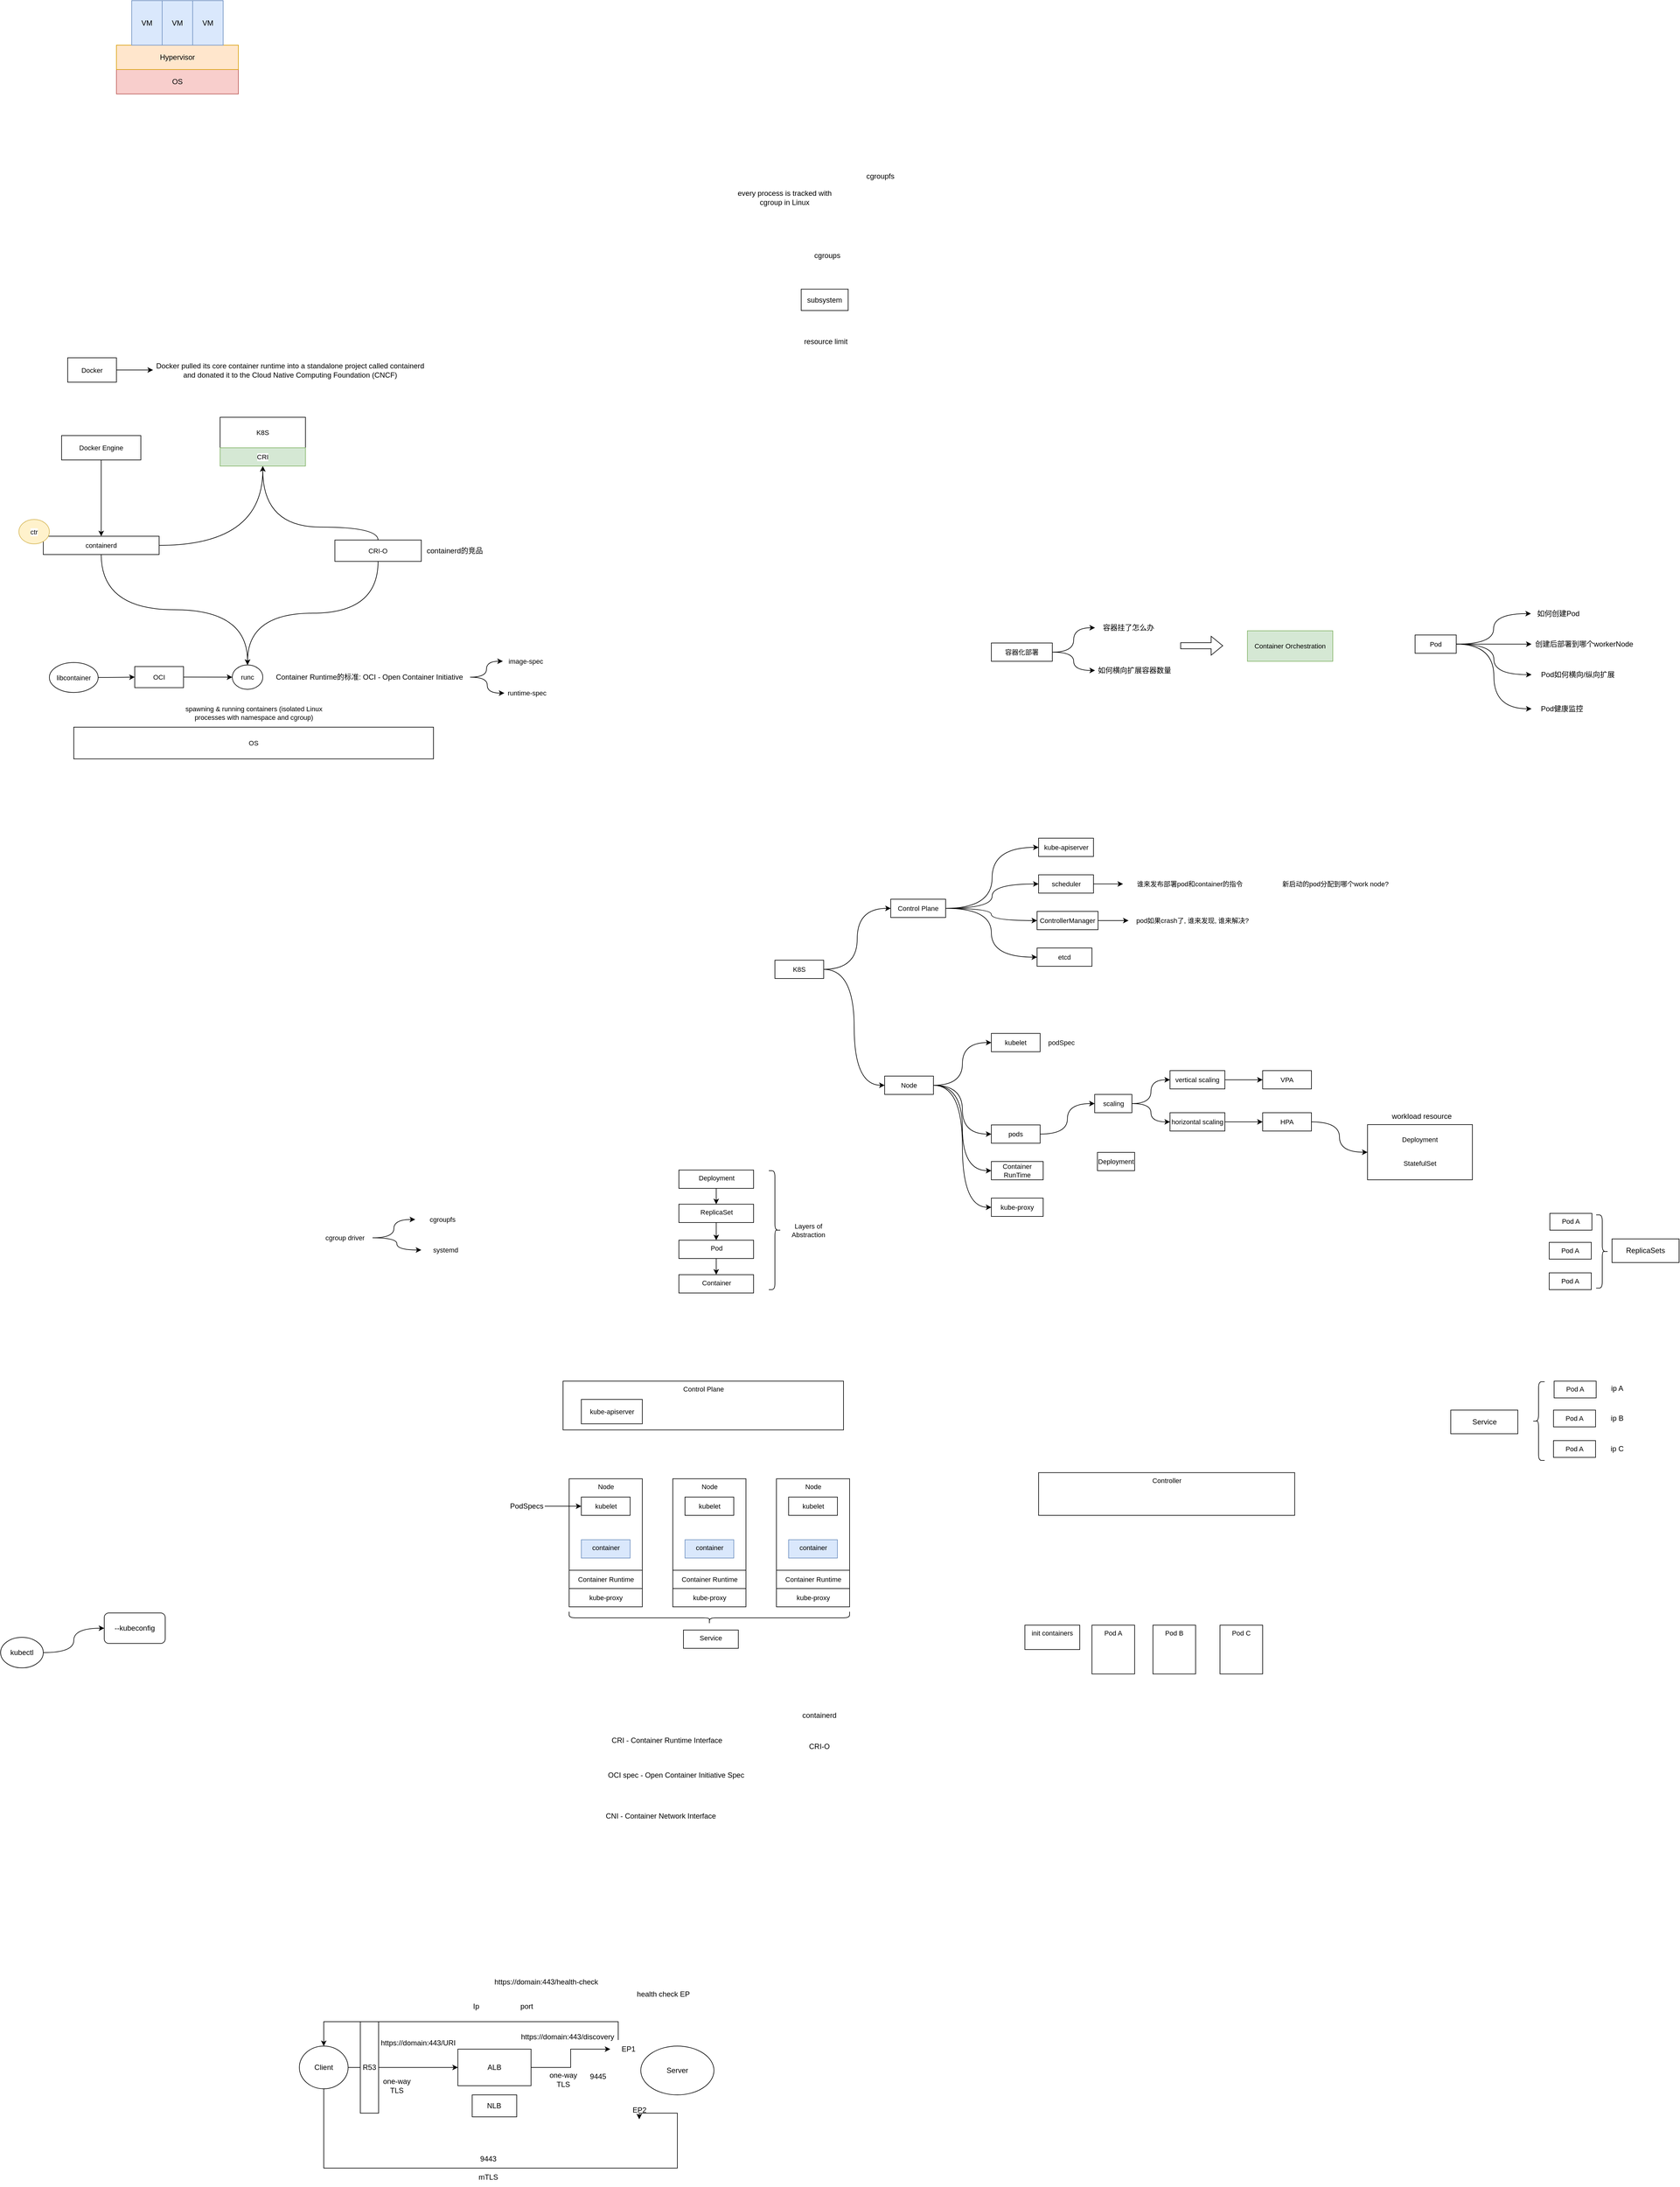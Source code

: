 <mxfile version="24.6.4" type="github">
  <diagram name="Page-1" id="AK-chcKiaeIvA2-BQHq4">
    <mxGraphModel dx="2261" dy="3099" grid="1" gridSize="10" guides="1" tooltips="1" connect="1" arrows="1" fold="1" page="1" pageScale="1" pageWidth="827" pageHeight="1169" math="0" shadow="0">
      <root>
        <mxCell id="0" />
        <mxCell id="1" parent="0" />
        <mxCell id="nzS7jhB4_X8ucjwfTYl9-30" value="" style="rounded=0;whiteSpace=wrap;html=1;" parent="1" vertex="1">
          <mxGeometry x="1482" y="99.5" width="172" height="90.5" as="geometry" />
        </mxCell>
        <mxCell id="qf9HLW5Rsi24P6biFxiw-1" value="Control Plane" style="rounded=0;whiteSpace=wrap;html=1;fontSize=11;verticalAlign=top;" parent="1" vertex="1">
          <mxGeometry x="162.5" y="520" width="460" height="80" as="geometry" />
        </mxCell>
        <mxCell id="qf9HLW5Rsi24P6biFxiw-2" value="Node" style="rounded=0;whiteSpace=wrap;html=1;verticalAlign=top;fontSize=11;" parent="1" vertex="1">
          <mxGeometry x="172.5" y="680" width="120" height="180" as="geometry" />
        </mxCell>
        <mxCell id="qf9HLW5Rsi24P6biFxiw-3" value="Node" style="rounded=0;whiteSpace=wrap;html=1;verticalAlign=top;fontSize=11;" parent="1" vertex="1">
          <mxGeometry x="342.5" y="680" width="120" height="180" as="geometry" />
        </mxCell>
        <mxCell id="qf9HLW5Rsi24P6biFxiw-4" value="Node" style="rounded=0;whiteSpace=wrap;html=1;verticalAlign=top;fontSize=11;" parent="1" vertex="1">
          <mxGeometry x="512.5" y="680" width="120" height="180" as="geometry" />
        </mxCell>
        <mxCell id="qf9HLW5Rsi24P6biFxiw-6" value="kubelet" style="rounded=0;whiteSpace=wrap;html=1;fontSize=11;" parent="1" vertex="1">
          <mxGeometry x="362.5" y="710" width="80" height="30" as="geometry" />
        </mxCell>
        <mxCell id="qf9HLW5Rsi24P6biFxiw-7" value="kubelet" style="rounded=0;whiteSpace=wrap;html=1;fontSize=11;" parent="1" vertex="1">
          <mxGeometry x="192.5" y="710" width="80" height="30" as="geometry" />
        </mxCell>
        <mxCell id="qf9HLW5Rsi24P6biFxiw-8" value="kubelet" style="rounded=0;whiteSpace=wrap;html=1;fontSize=11;" parent="1" vertex="1">
          <mxGeometry x="532.5" y="710" width="80" height="30" as="geometry" />
        </mxCell>
        <mxCell id="qf9HLW5Rsi24P6biFxiw-9" value="Container Runtime" style="rounded=0;whiteSpace=wrap;html=1;fontSize=11;" parent="1" vertex="1">
          <mxGeometry x="172.5" y="830" width="120" height="30" as="geometry" />
        </mxCell>
        <mxCell id="qf9HLW5Rsi24P6biFxiw-10" value="Container Runtime" style="rounded=0;whiteSpace=wrap;html=1;fontSize=11;" parent="1" vertex="1">
          <mxGeometry x="342.5" y="830" width="120" height="30" as="geometry" />
        </mxCell>
        <mxCell id="qf9HLW5Rsi24P6biFxiw-11" value="Container Runtime" style="rounded=0;whiteSpace=wrap;html=1;fontSize=11;" parent="1" vertex="1">
          <mxGeometry x="512.5" y="830" width="120" height="30" as="geometry" />
        </mxCell>
        <mxCell id="qf9HLW5Rsi24P6biFxiw-12" value="kube-proxy" style="rounded=0;whiteSpace=wrap;html=1;fontSize=11;" parent="1" vertex="1">
          <mxGeometry x="172.5" y="860" width="120" height="30" as="geometry" />
        </mxCell>
        <mxCell id="an2eaPxPIKIlCE3A4yRe-1" value="Pod A" style="rounded=0;whiteSpace=wrap;html=1;verticalAlign=top;fontSize=11;" parent="1" vertex="1">
          <mxGeometry x="1030" y="920" width="70" height="80" as="geometry" />
        </mxCell>
        <mxCell id="an2eaPxPIKIlCE3A4yRe-2" value="kube-apiserver" style="rounded=0;whiteSpace=wrap;html=1;verticalAlign=middle;fontSize=11;" parent="1" vertex="1">
          <mxGeometry x="192.5" y="550" width="100" height="40" as="geometry" />
        </mxCell>
        <mxCell id="an2eaPxPIKIlCE3A4yRe-4" style="edgeStyle=orthogonalEdgeStyle;rounded=0;orthogonalLoop=1;jettySize=auto;html=1;" parent="1" source="an2eaPxPIKIlCE3A4yRe-3" target="qf9HLW5Rsi24P6biFxiw-7" edge="1">
          <mxGeometry relative="1" as="geometry" />
        </mxCell>
        <mxCell id="an2eaPxPIKIlCE3A4yRe-3" value="PodSpecs" style="text;html=1;strokeColor=none;fillColor=none;align=center;verticalAlign=middle;whiteSpace=wrap;rounded=0;" parent="1" vertex="1">
          <mxGeometry x="72.5" y="710" width="60" height="30" as="geometry" />
        </mxCell>
        <mxCell id="an2eaPxPIKIlCE3A4yRe-5" value="kube-proxy" style="rounded=0;whiteSpace=wrap;html=1;fontSize=11;" parent="1" vertex="1">
          <mxGeometry x="342.5" y="860" width="120" height="30" as="geometry" />
        </mxCell>
        <mxCell id="an2eaPxPIKIlCE3A4yRe-6" value="kube-proxy" style="rounded=0;whiteSpace=wrap;html=1;fontSize=11;" parent="1" vertex="1">
          <mxGeometry x="512.5" y="860" width="120" height="30" as="geometry" />
        </mxCell>
        <mxCell id="an2eaPxPIKIlCE3A4yRe-7" value="Pod B" style="rounded=0;whiteSpace=wrap;html=1;verticalAlign=top;fontSize=11;" parent="1" vertex="1">
          <mxGeometry x="1130" y="920" width="70" height="80" as="geometry" />
        </mxCell>
        <mxCell id="an2eaPxPIKIlCE3A4yRe-8" value="Pod C" style="rounded=0;whiteSpace=wrap;html=1;verticalAlign=top;fontSize=11;" parent="1" vertex="1">
          <mxGeometry x="1240" y="920" width="70" height="80" as="geometry" />
        </mxCell>
        <mxCell id="an2eaPxPIKIlCE3A4yRe-9" value="Controller" style="rounded=0;whiteSpace=wrap;html=1;fontSize=11;verticalAlign=top;" parent="1" vertex="1">
          <mxGeometry x="942.5" y="670" width="420" height="70" as="geometry" />
        </mxCell>
        <mxCell id="an2eaPxPIKIlCE3A4yRe-10" value="init containers" style="rounded=0;whiteSpace=wrap;html=1;verticalAlign=top;fontSize=11;" parent="1" vertex="1">
          <mxGeometry x="920" y="920" width="90" height="40" as="geometry" />
        </mxCell>
        <mxCell id="Rm5pHpjm9QW5DBmvsUhB-1" value="container" style="rounded=0;whiteSpace=wrap;html=1;verticalAlign=top;fontSize=11;fillColor=#dae8fc;strokeColor=#6c8ebf;" parent="1" vertex="1">
          <mxGeometry x="192.5" y="780" width="80" height="30" as="geometry" />
        </mxCell>
        <mxCell id="Rm5pHpjm9QW5DBmvsUhB-2" value="container" style="rounded=0;whiteSpace=wrap;html=1;verticalAlign=top;fontSize=11;fillColor=#dae8fc;strokeColor=#6c8ebf;" parent="1" vertex="1">
          <mxGeometry x="362.5" y="780" width="80" height="30" as="geometry" />
        </mxCell>
        <mxCell id="Rm5pHpjm9QW5DBmvsUhB-3" value="container" style="rounded=0;whiteSpace=wrap;html=1;verticalAlign=top;fontSize=11;fillColor=#dae8fc;strokeColor=#6c8ebf;" parent="1" vertex="1">
          <mxGeometry x="532.5" y="780" width="80" height="30" as="geometry" />
        </mxCell>
        <mxCell id="Rm5pHpjm9QW5DBmvsUhB-4" value="CRI - Container Runtime Interface" style="text;html=1;strokeColor=none;fillColor=none;align=center;verticalAlign=middle;whiteSpace=wrap;rounded=0;" parent="1" vertex="1">
          <mxGeometry x="232.5" y="1086" width="200" height="45" as="geometry" />
        </mxCell>
        <mxCell id="Rm5pHpjm9QW5DBmvsUhB-5" value="CNI - Container Network Interface" style="text;html=1;strokeColor=none;fillColor=none;align=center;verticalAlign=middle;whiteSpace=wrap;rounded=0;" parent="1" vertex="1">
          <mxGeometry x="222.5" y="1210" width="200" height="45" as="geometry" />
        </mxCell>
        <mxCell id="Rm5pHpjm9QW5DBmvsUhB-7" value="OCI spec - Open Container Initiative Spec" style="text;html=1;strokeColor=none;fillColor=none;align=center;verticalAlign=middle;whiteSpace=wrap;rounded=0;" parent="1" vertex="1">
          <mxGeometry x="222.5" y="1151" width="250" height="30" as="geometry" />
        </mxCell>
        <mxCell id="Rm5pHpjm9QW5DBmvsUhB-8" value="CRI-O" style="text;html=1;strokeColor=none;fillColor=none;align=center;verticalAlign=middle;whiteSpace=wrap;rounded=0;" parent="1" vertex="1">
          <mxGeometry x="542.5" y="1101" width="80" height="35.5" as="geometry" />
        </mxCell>
        <mxCell id="Rm5pHpjm9QW5DBmvsUhB-9" value="containerd" style="text;html=1;strokeColor=none;fillColor=none;align=center;verticalAlign=middle;whiteSpace=wrap;rounded=0;" parent="1" vertex="1">
          <mxGeometry x="542.5" y="1050" width="80" height="35.5" as="geometry" />
        </mxCell>
        <mxCell id="njnLBCU6WLq5v7DGbRTA-6" style="edgeStyle=orthogonalEdgeStyle;rounded=0;orthogonalLoop=1;jettySize=auto;html=1;entryX=0;entryY=0.5;entryDx=0;entryDy=0;curved=1;fontSize=11;" parent="1" source="njnLBCU6WLq5v7DGbRTA-1" target="njnLBCU6WLq5v7DGbRTA-2" edge="1">
          <mxGeometry relative="1" as="geometry" />
        </mxCell>
        <mxCell id="njnLBCU6WLq5v7DGbRTA-7" style="edgeStyle=orthogonalEdgeStyle;shape=connector;curved=1;rounded=0;orthogonalLoop=1;jettySize=auto;html=1;entryX=0;entryY=0.5;entryDx=0;entryDy=0;labelBackgroundColor=default;strokeColor=default;align=center;verticalAlign=middle;fontFamily=Helvetica;fontSize=11;fontColor=default;endArrow=classic;" parent="1" source="njnLBCU6WLq5v7DGbRTA-1" target="njnLBCU6WLq5v7DGbRTA-3" edge="1">
          <mxGeometry relative="1" as="geometry" />
        </mxCell>
        <mxCell id="njnLBCU6WLq5v7DGbRTA-1" value="K8S" style="rounded=0;whiteSpace=wrap;html=1;verticalAlign=middle;fontSize=11;" parent="1" vertex="1">
          <mxGeometry x="510" y="-170" width="80" height="30" as="geometry" />
        </mxCell>
        <mxCell id="xQzBrzd0JkMFn1JmZiKZ-6" style="edgeStyle=orthogonalEdgeStyle;rounded=0;orthogonalLoop=1;jettySize=auto;html=1;entryX=0;entryY=0.5;entryDx=0;entryDy=0;curved=1;fontSize=11;" parent="1" source="njnLBCU6WLq5v7DGbRTA-2" target="xQzBrzd0JkMFn1JmZiKZ-5" edge="1">
          <mxGeometry relative="1" as="geometry" />
        </mxCell>
        <mxCell id="njnLBCU6WLq5v7DGbRTA-2" value="Control Plane" style="rounded=0;whiteSpace=wrap;html=1;fontSize=11;verticalAlign=middle;" parent="1" vertex="1">
          <mxGeometry x="700" y="-270" width="90" height="30" as="geometry" />
        </mxCell>
        <mxCell id="njnLBCU6WLq5v7DGbRTA-10" style="edgeStyle=orthogonalEdgeStyle;shape=connector;curved=1;rounded=0;orthogonalLoop=1;jettySize=auto;html=1;entryX=0;entryY=0.5;entryDx=0;entryDy=0;labelBackgroundColor=default;strokeColor=default;align=center;verticalAlign=middle;fontFamily=Helvetica;fontSize=11;fontColor=default;endArrow=classic;" parent="1" source="njnLBCU6WLq5v7DGbRTA-3" target="njnLBCU6WLq5v7DGbRTA-4" edge="1">
          <mxGeometry relative="1" as="geometry" />
        </mxCell>
        <mxCell id="njnLBCU6WLq5v7DGbRTA-11" style="edgeStyle=orthogonalEdgeStyle;shape=connector;curved=1;rounded=0;orthogonalLoop=1;jettySize=auto;html=1;entryX=0;entryY=0.5;entryDx=0;entryDy=0;labelBackgroundColor=default;strokeColor=default;align=center;verticalAlign=middle;fontFamily=Helvetica;fontSize=11;fontColor=default;endArrow=classic;" parent="1" source="njnLBCU6WLq5v7DGbRTA-3" target="njnLBCU6WLq5v7DGbRTA-9" edge="1">
          <mxGeometry relative="1" as="geometry" />
        </mxCell>
        <mxCell id="VJSqi0sLNEn4OwbpJoOm-22" style="edgeStyle=orthogonalEdgeStyle;shape=connector;curved=1;rounded=0;orthogonalLoop=1;jettySize=auto;html=1;entryX=0;entryY=0.5;entryDx=0;entryDy=0;labelBackgroundColor=default;strokeColor=default;align=center;verticalAlign=middle;fontFamily=Helvetica;fontSize=11;fontColor=default;endArrow=classic;" parent="1" source="njnLBCU6WLq5v7DGbRTA-3" target="VJSqi0sLNEn4OwbpJoOm-21" edge="1">
          <mxGeometry relative="1" as="geometry" />
        </mxCell>
        <mxCell id="ztNHGV2JsaP_zOsmJy3T-2" style="edgeStyle=orthogonalEdgeStyle;rounded=0;orthogonalLoop=1;jettySize=auto;html=1;entryX=0;entryY=0.5;entryDx=0;entryDy=0;curved=1;fontSize=11;" parent="1" source="njnLBCU6WLq5v7DGbRTA-3" target="ztNHGV2JsaP_zOsmJy3T-1" edge="1">
          <mxGeometry relative="1" as="geometry" />
        </mxCell>
        <mxCell id="njnLBCU6WLq5v7DGbRTA-3" value="Node" style="rounded=0;whiteSpace=wrap;html=1;fontSize=11;verticalAlign=middle;" parent="1" vertex="1">
          <mxGeometry x="690" y="20" width="80" height="30" as="geometry" />
        </mxCell>
        <mxCell id="njnLBCU6WLq5v7DGbRTA-4" value="kubelet" style="rounded=0;whiteSpace=wrap;html=1;fontSize=11;" parent="1" vertex="1">
          <mxGeometry x="865" y="-50" width="80" height="30" as="geometry" />
        </mxCell>
        <mxCell id="njnLBCU6WLq5v7DGbRTA-5" style="edgeStyle=orthogonalEdgeStyle;rounded=0;orthogonalLoop=1;jettySize=auto;html=1;exitX=0.5;exitY=1;exitDx=0;exitDy=0;fontSize=11;" parent="1" source="njnLBCU6WLq5v7DGbRTA-3" target="njnLBCU6WLq5v7DGbRTA-3" edge="1">
          <mxGeometry relative="1" as="geometry" />
        </mxCell>
        <mxCell id="njnLBCU6WLq5v7DGbRTA-9" value="kube-proxy" style="rounded=0;whiteSpace=wrap;html=1;fontSize=11;" parent="1" vertex="1">
          <mxGeometry x="865" y="220" width="85" height="30" as="geometry" />
        </mxCell>
        <mxCell id="VJSqi0sLNEn4OwbpJoOm-18" style="edgeStyle=orthogonalEdgeStyle;shape=connector;curved=1;rounded=0;orthogonalLoop=1;jettySize=auto;html=1;entryX=0;entryY=0.5;entryDx=0;entryDy=0;labelBackgroundColor=default;strokeColor=default;align=center;verticalAlign=middle;fontFamily=Helvetica;fontSize=11;fontColor=default;endArrow=classic;exitX=1;exitY=0.5;exitDx=0;exitDy=0;" parent="1" source="njnLBCU6WLq5v7DGbRTA-2" target="VJSqi0sLNEn4OwbpJoOm-15" edge="1">
          <mxGeometry relative="1" as="geometry">
            <mxPoint x="945" y="-295" as="sourcePoint" />
          </mxGeometry>
        </mxCell>
        <mxCell id="VJSqi0sLNEn4OwbpJoOm-19" style="edgeStyle=orthogonalEdgeStyle;shape=connector;curved=1;rounded=0;orthogonalLoop=1;jettySize=auto;html=1;labelBackgroundColor=default;strokeColor=default;align=center;verticalAlign=middle;fontFamily=Helvetica;fontSize=11;fontColor=default;endArrow=classic;exitX=1;exitY=0.5;exitDx=0;exitDy=0;" parent="1" source="njnLBCU6WLq5v7DGbRTA-2" target="VJSqi0sLNEn4OwbpJoOm-17" edge="1">
          <mxGeometry relative="1" as="geometry">
            <mxPoint x="945" y="-295" as="sourcePoint" />
          </mxGeometry>
        </mxCell>
        <mxCell id="VJSqi0sLNEn4OwbpJoOm-20" style="edgeStyle=orthogonalEdgeStyle;shape=connector;curved=1;rounded=0;orthogonalLoop=1;jettySize=auto;html=1;entryX=0;entryY=0.5;entryDx=0;entryDy=0;labelBackgroundColor=default;strokeColor=default;align=center;verticalAlign=middle;fontFamily=Helvetica;fontSize=11;fontColor=default;endArrow=classic;exitX=1;exitY=0.5;exitDx=0;exitDy=0;" parent="1" source="njnLBCU6WLq5v7DGbRTA-2" target="VJSqi0sLNEn4OwbpJoOm-16" edge="1">
          <mxGeometry relative="1" as="geometry">
            <mxPoint x="945" y="-295" as="sourcePoint" />
          </mxGeometry>
        </mxCell>
        <mxCell id="VJSqi0sLNEn4OwbpJoOm-7" style="edgeStyle=orthogonalEdgeStyle;rounded=0;orthogonalLoop=1;jettySize=auto;html=1;entryX=0;entryY=0.5;entryDx=0;entryDy=0;curved=1;" parent="1" source="VJSqi0sLNEn4OwbpJoOm-2" target="VJSqi0sLNEn4OwbpJoOm-5" edge="1">
          <mxGeometry relative="1" as="geometry" />
        </mxCell>
        <mxCell id="VJSqi0sLNEn4OwbpJoOm-9" style="edgeStyle=orthogonalEdgeStyle;shape=connector;curved=1;rounded=0;orthogonalLoop=1;jettySize=auto;html=1;labelBackgroundColor=default;strokeColor=default;align=center;verticalAlign=middle;fontFamily=Helvetica;fontSize=11;fontColor=default;endArrow=classic;" parent="1" source="VJSqi0sLNEn4OwbpJoOm-2" target="VJSqi0sLNEn4OwbpJoOm-8" edge="1">
          <mxGeometry relative="1" as="geometry" />
        </mxCell>
        <mxCell id="VJSqi0sLNEn4OwbpJoOm-2" value="容器化部署" style="rounded=0;whiteSpace=wrap;html=1;verticalAlign=middle;fontSize=11;" parent="1" vertex="1">
          <mxGeometry x="865" y="-690" width="100" height="30" as="geometry" />
        </mxCell>
        <mxCell id="VJSqi0sLNEn4OwbpJoOm-5" value="容器挂了怎么办" style="text;html=1;strokeColor=none;fillColor=none;align=center;verticalAlign=middle;whiteSpace=wrap;rounded=0;" parent="1" vertex="1">
          <mxGeometry x="1035" y="-730" width="110" height="30" as="geometry" />
        </mxCell>
        <mxCell id="VJSqi0sLNEn4OwbpJoOm-8" value="如何横向扩展容器数量" style="text;html=1;strokeColor=none;fillColor=none;align=center;verticalAlign=middle;whiteSpace=wrap;rounded=0;" parent="1" vertex="1">
          <mxGeometry x="1035" y="-660" width="130" height="30" as="geometry" />
        </mxCell>
        <mxCell id="VJSqi0sLNEn4OwbpJoOm-10" value="Container Orchestration" style="rounded=0;whiteSpace=wrap;html=1;verticalAlign=middle;fontSize=11;fillColor=#d5e8d4;strokeColor=#82b366;" parent="1" vertex="1">
          <mxGeometry x="1285" y="-710" width="140" height="50" as="geometry" />
        </mxCell>
        <mxCell id="VJSqi0sLNEn4OwbpJoOm-12" value="" style="shape=flexArrow;endArrow=classic;html=1;rounded=0;labelBackgroundColor=default;strokeColor=default;align=center;verticalAlign=middle;fontFamily=Helvetica;fontSize=11;fontColor=default;curved=1;" parent="1" edge="1">
          <mxGeometry width="50" height="50" relative="1" as="geometry">
            <mxPoint x="1175" y="-685.5" as="sourcePoint" />
            <mxPoint x="1245" y="-685.5" as="targetPoint" />
          </mxGeometry>
        </mxCell>
        <mxCell id="xQzBrzd0JkMFn1JmZiKZ-8" style="edgeStyle=orthogonalEdgeStyle;rounded=0;orthogonalLoop=1;jettySize=auto;html=1;fontSize=11;" parent="1" source="VJSqi0sLNEn4OwbpJoOm-15" target="xQzBrzd0JkMFn1JmZiKZ-7" edge="1">
          <mxGeometry relative="1" as="geometry" />
        </mxCell>
        <mxCell id="VJSqi0sLNEn4OwbpJoOm-15" value="scheduler" style="rounded=0;whiteSpace=wrap;html=1;verticalAlign=middle;fontSize=11;" parent="1" vertex="1">
          <mxGeometry x="942.5" y="-310" width="90" height="30" as="geometry" />
        </mxCell>
        <mxCell id="VJSqi0sLNEn4OwbpJoOm-16" value="etcd" style="rounded=0;whiteSpace=wrap;html=1;verticalAlign=middle;fontSize=11;" parent="1" vertex="1">
          <mxGeometry x="940" y="-190" width="90" height="30" as="geometry" />
        </mxCell>
        <mxCell id="xQzBrzd0JkMFn1JmZiKZ-3" style="edgeStyle=orthogonalEdgeStyle;rounded=0;orthogonalLoop=1;jettySize=auto;html=1;fontSize=11;" parent="1" source="VJSqi0sLNEn4OwbpJoOm-17" target="xQzBrzd0JkMFn1JmZiKZ-2" edge="1">
          <mxGeometry relative="1" as="geometry" />
        </mxCell>
        <mxCell id="VJSqi0sLNEn4OwbpJoOm-17" value="ControllerManager" style="rounded=0;whiteSpace=wrap;html=1;verticalAlign=middle;fontSize=11;" parent="1" vertex="1">
          <mxGeometry x="940" y="-250" width="100" height="30" as="geometry" />
        </mxCell>
        <mxCell id="nzS7jhB4_X8ucjwfTYl9-33" style="edgeStyle=orthogonalEdgeStyle;rounded=0;orthogonalLoop=1;jettySize=auto;html=1;entryX=0;entryY=0.5;entryDx=0;entryDy=0;curved=1;" parent="1" source="VJSqi0sLNEn4OwbpJoOm-21" target="nzS7jhB4_X8ucjwfTYl9-32" edge="1">
          <mxGeometry relative="1" as="geometry" />
        </mxCell>
        <mxCell id="VJSqi0sLNEn4OwbpJoOm-21" value="pods" style="rounded=0;whiteSpace=wrap;html=1;fontSize=11;" parent="1" vertex="1">
          <mxGeometry x="865" y="100" width="80" height="30" as="geometry" />
        </mxCell>
        <mxCell id="ztNHGV2JsaP_zOsmJy3T-1" value="Container RunTime" style="rounded=0;whiteSpace=wrap;html=1;fontSize=11;" parent="1" vertex="1">
          <mxGeometry x="865" y="160" width="85" height="30" as="geometry" />
        </mxCell>
        <mxCell id="ztNHGV2JsaP_zOsmJy3T-8" style="edgeStyle=orthogonalEdgeStyle;shape=connector;curved=1;rounded=0;orthogonalLoop=1;jettySize=auto;html=1;labelBackgroundColor=default;strokeColor=default;align=center;verticalAlign=middle;fontFamily=Helvetica;fontSize=11;fontColor=default;endArrow=classic;" parent="1" source="ztNHGV2JsaP_zOsmJy3T-4" target="ztNHGV2JsaP_zOsmJy3T-6" edge="1">
          <mxGeometry relative="1" as="geometry" />
        </mxCell>
        <mxCell id="ztNHGV2JsaP_zOsmJy3T-9" style="edgeStyle=orthogonalEdgeStyle;shape=connector;curved=1;rounded=0;orthogonalLoop=1;jettySize=auto;html=1;labelBackgroundColor=default;strokeColor=default;align=center;verticalAlign=middle;fontFamily=Helvetica;fontSize=11;fontColor=default;endArrow=classic;" parent="1" source="ztNHGV2JsaP_zOsmJy3T-4" target="ztNHGV2JsaP_zOsmJy3T-7" edge="1">
          <mxGeometry relative="1" as="geometry" />
        </mxCell>
        <mxCell id="ztNHGV2JsaP_zOsmJy3T-4" value="cgroup driver" style="text;html=1;strokeColor=none;fillColor=none;align=center;verticalAlign=middle;whiteSpace=wrap;rounded=0;fontSize=11;fontFamily=Helvetica;fontColor=default;" parent="1" vertex="1">
          <mxGeometry x="-240" y="270" width="90" height="30" as="geometry" />
        </mxCell>
        <mxCell id="ztNHGV2JsaP_zOsmJy3T-6" value="cgroupfs" style="text;html=1;strokeColor=none;fillColor=none;align=center;verticalAlign=middle;whiteSpace=wrap;rounded=0;fontSize=11;fontFamily=Helvetica;fontColor=default;" parent="1" vertex="1">
          <mxGeometry x="-80" y="240" width="90" height="30" as="geometry" />
        </mxCell>
        <mxCell id="ztNHGV2JsaP_zOsmJy3T-7" value="systemd" style="text;html=1;strokeColor=none;fillColor=none;align=center;verticalAlign=middle;whiteSpace=wrap;rounded=0;fontSize=11;fontFamily=Helvetica;fontColor=default;" parent="1" vertex="1">
          <mxGeometry x="-70" y="290" width="80" height="30" as="geometry" />
        </mxCell>
        <mxCell id="xQzBrzd0JkMFn1JmZiKZ-1" value="" style="shape=image;verticalLabelPosition=bottom;labelBackgroundColor=default;verticalAlign=top;aspect=fixed;imageAspect=0;image=https://kubernetes.io/images/docs/kubernetes-cluster-architecture.svg;" parent="1" vertex="1">
          <mxGeometry x="-311.38" y="-350.73" width="733.88" height="461.73" as="geometry" />
        </mxCell>
        <mxCell id="xQzBrzd0JkMFn1JmZiKZ-2" value="pod如果crash了, 谁来发现, 谁来解决?" style="text;html=1;align=center;verticalAlign=middle;whiteSpace=wrap;rounded=0;fontSize=11;" parent="1" vertex="1">
          <mxGeometry x="1090" y="-252.5" width="210" height="35" as="geometry" />
        </mxCell>
        <mxCell id="xQzBrzd0JkMFn1JmZiKZ-5" value="kube-apiserver" style="rounded=0;whiteSpace=wrap;html=1;verticalAlign=middle;fontSize=11;" parent="1" vertex="1">
          <mxGeometry x="942.5" y="-370" width="90" height="30" as="geometry" />
        </mxCell>
        <mxCell id="xQzBrzd0JkMFn1JmZiKZ-7" value="谁来发布部署pod和container的指令" style="text;html=1;align=center;verticalAlign=middle;whiteSpace=wrap;rounded=0;fontSize=11;" parent="1" vertex="1">
          <mxGeometry x="1081" y="-310" width="219" height="30" as="geometry" />
        </mxCell>
        <mxCell id="xQzBrzd0JkMFn1JmZiKZ-10" value="podSpec" style="text;html=1;align=center;verticalAlign=middle;whiteSpace=wrap;rounded=0;fontSize=11;" parent="1" vertex="1">
          <mxGeometry x="945" y="-47.5" width="70" height="25" as="geometry" />
        </mxCell>
        <mxCell id="xQzBrzd0JkMFn1JmZiKZ-11" value="新启动的pod分配到哪个work node?" style="text;html=1;align=center;verticalAlign=middle;whiteSpace=wrap;rounded=0;fontSize=11;" parent="1" vertex="1">
          <mxGeometry x="1320" y="-310" width="219" height="30" as="geometry" />
        </mxCell>
        <mxCell id="xQzBrzd0JkMFn1JmZiKZ-12" value="" style="shape=curlyBracket;whiteSpace=wrap;html=1;rounded=1;flipH=1;labelPosition=right;verticalLabelPosition=middle;align=left;verticalAlign=middle;rotation=90;" parent="1" vertex="1">
          <mxGeometry x="392.5" y="678" width="20" height="460" as="geometry" />
        </mxCell>
        <mxCell id="xQzBrzd0JkMFn1JmZiKZ-13" value="Service" style="rounded=0;whiteSpace=wrap;html=1;verticalAlign=top;fontSize=11;" parent="1" vertex="1">
          <mxGeometry x="360" y="928" width="90" height="30" as="geometry" />
        </mxCell>
        <mxCell id="ibrW9BHLdciR5nN6O8FB-1" value="Deployment" style="text;html=1;align=center;verticalAlign=middle;whiteSpace=wrap;rounded=0;fontSize=11;" parent="1" vertex="1">
          <mxGeometry x="1533" y="111" width="70" height="25" as="geometry" />
        </mxCell>
        <mxCell id="ibrW9BHLdciR5nN6O8FB-2" value="ReplicaSets" style="rounded=0;whiteSpace=wrap;html=1;" parent="1" vertex="1">
          <mxGeometry x="1883" y="286.87" width="110" height="38.75" as="geometry" />
        </mxCell>
        <mxCell id="ibrW9BHLdciR5nN6O8FB-3" value="Pod A" style="rounded=0;whiteSpace=wrap;html=1;verticalAlign=top;fontSize=11;" parent="1" vertex="1">
          <mxGeometry x="1781" y="245" width="69" height="27.5" as="geometry" />
        </mxCell>
        <mxCell id="ibrW9BHLdciR5nN6O8FB-4" value="Pod A" style="rounded=0;whiteSpace=wrap;html=1;verticalAlign=top;fontSize=11;" parent="1" vertex="1">
          <mxGeometry x="1780" y="292.5" width="69" height="27.5" as="geometry" />
        </mxCell>
        <mxCell id="ibrW9BHLdciR5nN6O8FB-5" value="Pod A" style="rounded=0;whiteSpace=wrap;html=1;verticalAlign=top;fontSize=11;" parent="1" vertex="1">
          <mxGeometry x="1780" y="342.5" width="69" height="27.5" as="geometry" />
        </mxCell>
        <mxCell id="ibrW9BHLdciR5nN6O8FB-7" value="" style="shape=curlyBracket;whiteSpace=wrap;html=1;rounded=1;flipH=1;labelPosition=right;verticalLabelPosition=middle;align=left;verticalAlign=middle;" parent="1" vertex="1">
          <mxGeometry x="1857" y="247.5" width="20" height="120" as="geometry" />
        </mxCell>
        <mxCell id="nzS7jhB4_X8ucjwfTYl9-7" style="edgeStyle=orthogonalEdgeStyle;rounded=0;orthogonalLoop=1;jettySize=auto;html=1;" parent="1" source="nzS7jhB4_X8ucjwfTYl9-1" target="nzS7jhB4_X8ucjwfTYl9-2" edge="1">
          <mxGeometry relative="1" as="geometry" />
        </mxCell>
        <mxCell id="nzS7jhB4_X8ucjwfTYl9-11" style="edgeStyle=orthogonalEdgeStyle;rounded=0;orthogonalLoop=1;jettySize=auto;html=1;entryX=0.5;entryY=1;entryDx=0;entryDy=0;" parent="1" source="nzS7jhB4_X8ucjwfTYl9-1" target="nzS7jhB4_X8ucjwfTYl9-5" edge="1">
          <mxGeometry relative="1" as="geometry">
            <mxPoint x="340" y="1700" as="targetPoint" />
            <Array as="points">
              <mxPoint x="-230" y="1810" />
              <mxPoint x="350" y="1810" />
              <mxPoint x="350" y="1720" />
              <mxPoint x="288" y="1720" />
            </Array>
          </mxGeometry>
        </mxCell>
        <mxCell id="nzS7jhB4_X8ucjwfTYl9-1" value="Client" style="ellipse;whiteSpace=wrap;html=1;" parent="1" vertex="1">
          <mxGeometry x="-270" y="1610" width="80" height="70" as="geometry" />
        </mxCell>
        <mxCell id="nzS7jhB4_X8ucjwfTYl9-8" style="edgeStyle=orthogonalEdgeStyle;rounded=0;orthogonalLoop=1;jettySize=auto;html=1;" parent="1" source="nzS7jhB4_X8ucjwfTYl9-2" target="nzS7jhB4_X8ucjwfTYl9-4" edge="1">
          <mxGeometry relative="1" as="geometry" />
        </mxCell>
        <mxCell id="nzS7jhB4_X8ucjwfTYl9-2" value="ALB" style="rounded=0;whiteSpace=wrap;html=1;" parent="1" vertex="1">
          <mxGeometry x="-10" y="1615" width="120" height="60" as="geometry" />
        </mxCell>
        <mxCell id="nzS7jhB4_X8ucjwfTYl9-3" value="Server" style="ellipse;whiteSpace=wrap;html=1;" parent="1" vertex="1">
          <mxGeometry x="290" y="1610" width="120" height="80" as="geometry" />
        </mxCell>
        <mxCell id="nzS7jhB4_X8ucjwfTYl9-9" style="edgeStyle=orthogonalEdgeStyle;rounded=0;orthogonalLoop=1;jettySize=auto;html=1;entryX=0.5;entryY=0;entryDx=0;entryDy=0;" parent="1" source="nzS7jhB4_X8ucjwfTYl9-4" target="nzS7jhB4_X8ucjwfTYl9-1" edge="1">
          <mxGeometry relative="1" as="geometry">
            <Array as="points">
              <mxPoint x="253" y="1570" />
              <mxPoint x="-230" y="1570" />
            </Array>
          </mxGeometry>
        </mxCell>
        <mxCell id="nzS7jhB4_X8ucjwfTYl9-4" value="EP1" style="text;html=1;align=center;verticalAlign=middle;whiteSpace=wrap;rounded=0;" parent="1" vertex="1">
          <mxGeometry x="240" y="1600" width="60" height="30" as="geometry" />
        </mxCell>
        <mxCell id="nzS7jhB4_X8ucjwfTYl9-5" value="EP2" style="text;html=1;align=center;verticalAlign=middle;whiteSpace=wrap;rounded=0;" parent="1" vertex="1">
          <mxGeometry x="257.5" y="1700" width="60" height="30" as="geometry" />
        </mxCell>
        <mxCell id="nzS7jhB4_X8ucjwfTYl9-10" value="Ip" style="text;html=1;align=center;verticalAlign=middle;whiteSpace=wrap;rounded=0;" parent="1" vertex="1">
          <mxGeometry x="-10" y="1530" width="60" height="30" as="geometry" />
        </mxCell>
        <mxCell id="nzS7jhB4_X8ucjwfTYl9-12" value="one-way TLS" style="text;html=1;align=center;verticalAlign=middle;whiteSpace=wrap;rounded=0;" parent="1" vertex="1">
          <mxGeometry x="-140" y="1660" width="60" height="30" as="geometry" />
        </mxCell>
        <mxCell id="nzS7jhB4_X8ucjwfTYl9-13" value="mTLS" style="text;html=1;align=center;verticalAlign=middle;whiteSpace=wrap;rounded=0;" parent="1" vertex="1">
          <mxGeometry x="10" y="1810" width="60" height="30" as="geometry" />
        </mxCell>
        <mxCell id="nzS7jhB4_X8ucjwfTYl9-14" value="NLB" style="rounded=0;whiteSpace=wrap;html=1;" parent="1" vertex="1">
          <mxGeometry x="13.47" y="1690" width="73.06" height="36" as="geometry" />
        </mxCell>
        <mxCell id="nzS7jhB4_X8ucjwfTYl9-15" value="health check EP" style="text;html=1;align=center;verticalAlign=middle;whiteSpace=wrap;rounded=0;" parent="1" vertex="1">
          <mxGeometry x="272.5" y="1510" width="107.5" height="30" as="geometry" />
        </mxCell>
        <mxCell id="nzS7jhB4_X8ucjwfTYl9-16" value="https://domain:443/URI" style="text;html=1;align=center;verticalAlign=middle;whiteSpace=wrap;rounded=0;" parent="1" vertex="1">
          <mxGeometry x="-180" y="1590" width="210" height="30" as="geometry" />
        </mxCell>
        <mxCell id="nzS7jhB4_X8ucjwfTYl9-17" value="R53" style="rounded=0;whiteSpace=wrap;html=1;" parent="1" vertex="1">
          <mxGeometry x="-170" y="1570" width="30" height="150" as="geometry" />
        </mxCell>
        <mxCell id="nzS7jhB4_X8ucjwfTYl9-18" value="https://domain:443/discovery" style="text;html=1;align=center;verticalAlign=middle;whiteSpace=wrap;rounded=0;" parent="1" vertex="1">
          <mxGeometry x="65" y="1580" width="210" height="30" as="geometry" />
        </mxCell>
        <mxCell id="nzS7jhB4_X8ucjwfTYl9-19" value="https://domain:443/health-check" style="text;html=1;align=center;verticalAlign=middle;whiteSpace=wrap;rounded=0;" parent="1" vertex="1">
          <mxGeometry x="30" y="1490" width="210" height="30" as="geometry" />
        </mxCell>
        <mxCell id="nzS7jhB4_X8ucjwfTYl9-20" value="port" style="text;html=1;align=center;verticalAlign=middle;whiteSpace=wrap;rounded=0;" parent="1" vertex="1">
          <mxGeometry x="72.5" y="1530" width="60" height="30" as="geometry" />
        </mxCell>
        <mxCell id="nzS7jhB4_X8ucjwfTYl9-21" value="9443" style="text;html=1;align=center;verticalAlign=middle;whiteSpace=wrap;rounded=0;" parent="1" vertex="1">
          <mxGeometry x="10" y="1780" width="60" height="30" as="geometry" />
        </mxCell>
        <mxCell id="nzS7jhB4_X8ucjwfTYl9-22" value="9445" style="text;html=1;align=center;verticalAlign=middle;whiteSpace=wrap;rounded=0;" parent="1" vertex="1">
          <mxGeometry x="190" y="1645" width="60" height="30" as="geometry" />
        </mxCell>
        <mxCell id="nzS7jhB4_X8ucjwfTYl9-24" value="one-way TLS" style="text;html=1;align=center;verticalAlign=middle;whiteSpace=wrap;rounded=0;" parent="1" vertex="1">
          <mxGeometry x="132.5" y="1650" width="60" height="30" as="geometry" />
        </mxCell>
        <mxCell id="nzS7jhB4_X8ucjwfTYl9-40" style="edgeStyle=orthogonalEdgeStyle;curved=1;rounded=0;orthogonalLoop=1;jettySize=auto;html=1;strokeColor=default;align=center;verticalAlign=middle;fontFamily=Helvetica;fontSize=11;fontColor=default;labelBackgroundColor=default;endArrow=classic;" parent="1" source="nzS7jhB4_X8ucjwfTYl9-29" target="nzS7jhB4_X8ucjwfTYl9-30" edge="1">
          <mxGeometry relative="1" as="geometry" />
        </mxCell>
        <mxCell id="nzS7jhB4_X8ucjwfTYl9-29" value="HPA" style="rounded=0;whiteSpace=wrap;html=1;fontSize=11;" parent="1" vertex="1">
          <mxGeometry x="1310" y="80" width="80" height="30" as="geometry" />
        </mxCell>
        <mxCell id="nzS7jhB4_X8ucjwfTYl9-31" value="workload resource" style="text;html=1;align=center;verticalAlign=middle;whiteSpace=wrap;rounded=0;" parent="1" vertex="1">
          <mxGeometry x="1519" y="70.5" width="104" height="30" as="geometry" />
        </mxCell>
        <mxCell id="nzS7jhB4_X8ucjwfTYl9-36" style="edgeStyle=orthogonalEdgeStyle;rounded=0;orthogonalLoop=1;jettySize=auto;html=1;entryX=0;entryY=0.5;entryDx=0;entryDy=0;curved=1;" parent="1" source="nzS7jhB4_X8ucjwfTYl9-32" target="nzS7jhB4_X8ucjwfTYl9-34" edge="1">
          <mxGeometry relative="1" as="geometry" />
        </mxCell>
        <mxCell id="nzS7jhB4_X8ucjwfTYl9-38" style="edgeStyle=orthogonalEdgeStyle;curved=1;rounded=0;orthogonalLoop=1;jettySize=auto;html=1;entryX=0;entryY=0.5;entryDx=0;entryDy=0;strokeColor=default;align=center;verticalAlign=middle;fontFamily=Helvetica;fontSize=11;fontColor=default;labelBackgroundColor=default;endArrow=classic;" parent="1" source="nzS7jhB4_X8ucjwfTYl9-32" target="nzS7jhB4_X8ucjwfTYl9-35" edge="1">
          <mxGeometry relative="1" as="geometry" />
        </mxCell>
        <mxCell id="nzS7jhB4_X8ucjwfTYl9-32" value="scaling" style="rounded=0;whiteSpace=wrap;html=1;fontSize=11;" parent="1" vertex="1">
          <mxGeometry x="1034.5" y="50" width="61" height="30" as="geometry" />
        </mxCell>
        <mxCell id="nzS7jhB4_X8ucjwfTYl9-43" style="edgeStyle=orthogonalEdgeStyle;curved=1;rounded=0;orthogonalLoop=1;jettySize=auto;html=1;strokeColor=default;align=center;verticalAlign=middle;fontFamily=Helvetica;fontSize=11;fontColor=default;labelBackgroundColor=default;endArrow=classic;" parent="1" source="nzS7jhB4_X8ucjwfTYl9-34" target="nzS7jhB4_X8ucjwfTYl9-42" edge="1">
          <mxGeometry relative="1" as="geometry" />
        </mxCell>
        <mxCell id="nzS7jhB4_X8ucjwfTYl9-34" value="vertical scaling" style="rounded=0;whiteSpace=wrap;html=1;fontSize=11;" parent="1" vertex="1">
          <mxGeometry x="1158" y="11" width="90" height="30" as="geometry" />
        </mxCell>
        <mxCell id="nzS7jhB4_X8ucjwfTYl9-41" style="edgeStyle=orthogonalEdgeStyle;curved=1;rounded=0;orthogonalLoop=1;jettySize=auto;html=1;entryX=0;entryY=0.5;entryDx=0;entryDy=0;strokeColor=default;align=center;verticalAlign=middle;fontFamily=Helvetica;fontSize=11;fontColor=default;labelBackgroundColor=default;endArrow=classic;" parent="1" source="nzS7jhB4_X8ucjwfTYl9-35" target="nzS7jhB4_X8ucjwfTYl9-29" edge="1">
          <mxGeometry relative="1" as="geometry" />
        </mxCell>
        <mxCell id="nzS7jhB4_X8ucjwfTYl9-35" value="horizontal scaling" style="rounded=0;whiteSpace=wrap;html=1;fontSize=11;" parent="1" vertex="1">
          <mxGeometry x="1158" y="80" width="90" height="30" as="geometry" />
        </mxCell>
        <mxCell id="nzS7jhB4_X8ucjwfTYl9-39" value="StatefulSet" style="text;html=1;align=center;verticalAlign=middle;whiteSpace=wrap;rounded=0;fontSize=11;" parent="1" vertex="1">
          <mxGeometry x="1533" y="150" width="70" height="25" as="geometry" />
        </mxCell>
        <mxCell id="nzS7jhB4_X8ucjwfTYl9-42" value="VPA" style="rounded=0;whiteSpace=wrap;html=1;fontSize=11;" parent="1" vertex="1">
          <mxGeometry x="1310" y="11" width="80" height="30" as="geometry" />
        </mxCell>
        <mxCell id="8YG21vbMfinRDRhy8hdl-1" value="Deployment" style="rounded=0;whiteSpace=wrap;html=1;fontSize=11;" parent="1" vertex="1">
          <mxGeometry x="1039" y="145" width="61" height="30" as="geometry" />
        </mxCell>
        <mxCell id="8YG21vbMfinRDRhy8hdl-7" style="edgeStyle=orthogonalEdgeStyle;rounded=0;orthogonalLoop=1;jettySize=auto;html=1;entryX=0.5;entryY=0;entryDx=0;entryDy=0;" parent="1" source="8YG21vbMfinRDRhy8hdl-2" target="8YG21vbMfinRDRhy8hdl-3" edge="1">
          <mxGeometry relative="1" as="geometry" />
        </mxCell>
        <mxCell id="8YG21vbMfinRDRhy8hdl-2" value="Deployment" style="rounded=0;whiteSpace=wrap;html=1;verticalAlign=top;fontSize=11;" parent="1" vertex="1">
          <mxGeometry x="352.5" y="174" width="122.5" height="30" as="geometry" />
        </mxCell>
        <mxCell id="8YG21vbMfinRDRhy8hdl-8" style="edgeStyle=orthogonalEdgeStyle;rounded=0;orthogonalLoop=1;jettySize=auto;html=1;entryX=0.5;entryY=0;entryDx=0;entryDy=0;" parent="1" source="8YG21vbMfinRDRhy8hdl-3" target="8YG21vbMfinRDRhy8hdl-4" edge="1">
          <mxGeometry relative="1" as="geometry" />
        </mxCell>
        <mxCell id="8YG21vbMfinRDRhy8hdl-3" value="ReplicaSet" style="rounded=0;whiteSpace=wrap;html=1;verticalAlign=top;fontSize=11;" parent="1" vertex="1">
          <mxGeometry x="352.5" y="230" width="122.5" height="30" as="geometry" />
        </mxCell>
        <mxCell id="8YG21vbMfinRDRhy8hdl-9" value="" style="edgeStyle=orthogonalEdgeStyle;rounded=0;orthogonalLoop=1;jettySize=auto;html=1;" parent="1" source="8YG21vbMfinRDRhy8hdl-4" target="8YG21vbMfinRDRhy8hdl-5" edge="1">
          <mxGeometry relative="1" as="geometry" />
        </mxCell>
        <mxCell id="8YG21vbMfinRDRhy8hdl-4" value="Pod" style="rounded=0;whiteSpace=wrap;html=1;verticalAlign=top;fontSize=11;" parent="1" vertex="1">
          <mxGeometry x="352.5" y="289" width="122.5" height="30" as="geometry" />
        </mxCell>
        <mxCell id="8YG21vbMfinRDRhy8hdl-5" value="Container" style="rounded=0;whiteSpace=wrap;html=1;verticalAlign=top;fontSize=11;" parent="1" vertex="1">
          <mxGeometry x="352.5" y="345.5" width="122.5" height="30" as="geometry" />
        </mxCell>
        <mxCell id="8YG21vbMfinRDRhy8hdl-11" value="" style="shape=curlyBracket;whiteSpace=wrap;html=1;rounded=1;flipH=1;labelPosition=right;verticalLabelPosition=middle;align=left;verticalAlign=middle;" parent="1" vertex="1">
          <mxGeometry x="500" y="175" width="20" height="195" as="geometry" />
        </mxCell>
        <mxCell id="8YG21vbMfinRDRhy8hdl-12" value="Layers of Abstraction" style="text;html=1;strokeColor=none;fillColor=none;align=center;verticalAlign=middle;whiteSpace=wrap;rounded=0;fontSize=11;fontFamily=Helvetica;fontColor=default;" parent="1" vertex="1">
          <mxGeometry x="520" y="257.5" width="90" height="30" as="geometry" />
        </mxCell>
        <mxCell id="8YG21vbMfinRDRhy8hdl-21" style="edgeStyle=orthogonalEdgeStyle;rounded=0;orthogonalLoop=1;jettySize=auto;html=1;entryX=0;entryY=0.5;entryDx=0;entryDy=0;curved=1;" parent="1" source="8YG21vbMfinRDRhy8hdl-14" target="8YG21vbMfinRDRhy8hdl-20" edge="1">
          <mxGeometry relative="1" as="geometry" />
        </mxCell>
        <mxCell id="8YG21vbMfinRDRhy8hdl-14" value="kubectl" style="ellipse;whiteSpace=wrap;html=1;" parent="1" vertex="1">
          <mxGeometry x="-760" y="940" width="70" height="50" as="geometry" />
        </mxCell>
        <mxCell id="8YG21vbMfinRDRhy8hdl-20" value="--kubeconfig" style="rounded=1;whiteSpace=wrap;html=1;" parent="1" vertex="1">
          <mxGeometry x="-590" y="900" width="100" height="50" as="geometry" />
        </mxCell>
        <mxCell id="8YG21vbMfinRDRhy8hdl-26" style="edgeStyle=orthogonalEdgeStyle;curved=1;rounded=0;orthogonalLoop=1;jettySize=auto;html=1;entryX=0;entryY=0.5;entryDx=0;entryDy=0;strokeColor=default;align=center;verticalAlign=middle;fontFamily=Helvetica;fontSize=11;fontColor=default;labelBackgroundColor=default;endArrow=classic;" parent="1" source="8YG21vbMfinRDRhy8hdl-23" target="8YG21vbMfinRDRhy8hdl-24" edge="1">
          <mxGeometry relative="1" as="geometry" />
        </mxCell>
        <mxCell id="8YG21vbMfinRDRhy8hdl-27" style="edgeStyle=orthogonalEdgeStyle;curved=1;rounded=0;orthogonalLoop=1;jettySize=auto;html=1;entryX=0;entryY=0.5;entryDx=0;entryDy=0;strokeColor=default;align=center;verticalAlign=middle;fontFamily=Helvetica;fontSize=11;fontColor=default;labelBackgroundColor=default;endArrow=classic;" parent="1" source="8YG21vbMfinRDRhy8hdl-23" target="8YG21vbMfinRDRhy8hdl-25" edge="1">
          <mxGeometry relative="1" as="geometry" />
        </mxCell>
        <mxCell id="8YG21vbMfinRDRhy8hdl-29" style="edgeStyle=orthogonalEdgeStyle;curved=1;rounded=0;orthogonalLoop=1;jettySize=auto;html=1;entryX=0;entryY=0.5;entryDx=0;entryDy=0;strokeColor=default;align=center;verticalAlign=middle;fontFamily=Helvetica;fontSize=11;fontColor=default;labelBackgroundColor=default;endArrow=classic;" parent="1" source="8YG21vbMfinRDRhy8hdl-23" target="8YG21vbMfinRDRhy8hdl-28" edge="1">
          <mxGeometry relative="1" as="geometry" />
        </mxCell>
        <mxCell id="8YG21vbMfinRDRhy8hdl-31" style="edgeStyle=orthogonalEdgeStyle;curved=1;rounded=0;orthogonalLoop=1;jettySize=auto;html=1;entryX=0;entryY=0.5;entryDx=0;entryDy=0;strokeColor=default;align=center;verticalAlign=middle;fontFamily=Helvetica;fontSize=11;fontColor=default;labelBackgroundColor=default;endArrow=classic;" parent="1" source="8YG21vbMfinRDRhy8hdl-23" target="8YG21vbMfinRDRhy8hdl-30" edge="1">
          <mxGeometry relative="1" as="geometry" />
        </mxCell>
        <mxCell id="8YG21vbMfinRDRhy8hdl-23" value="Pod" style="rounded=0;whiteSpace=wrap;html=1;verticalAlign=middle;fontSize=11;" parent="1" vertex="1">
          <mxGeometry x="1560" y="-703.12" width="67.5" height="30" as="geometry" />
        </mxCell>
        <mxCell id="8YG21vbMfinRDRhy8hdl-24" value="如何创建Pod" style="text;html=1;strokeColor=none;fillColor=none;align=center;verticalAlign=middle;whiteSpace=wrap;rounded=0;" parent="1" vertex="1">
          <mxGeometry x="1750" y="-753.12" width="90" height="30" as="geometry" />
        </mxCell>
        <mxCell id="8YG21vbMfinRDRhy8hdl-25" value="创建后部署到哪个workerNode" style="text;html=1;strokeColor=none;fillColor=none;align=center;verticalAlign=middle;whiteSpace=wrap;rounded=0;" parent="1" vertex="1">
          <mxGeometry x="1751" y="-703.12" width="173" height="30" as="geometry" />
        </mxCell>
        <mxCell id="8YG21vbMfinRDRhy8hdl-28" value="Pod如何横向/纵向扩展" style="text;html=1;strokeColor=none;fillColor=none;align=center;verticalAlign=middle;whiteSpace=wrap;rounded=0;" parent="1" vertex="1">
          <mxGeometry x="1751" y="-653.12" width="151.5" height="30" as="geometry" />
        </mxCell>
        <mxCell id="8YG21vbMfinRDRhy8hdl-30" value="Pod健康监控" style="text;html=1;strokeColor=none;fillColor=none;align=center;verticalAlign=middle;whiteSpace=wrap;rounded=0;" parent="1" vertex="1">
          <mxGeometry x="1751" y="-597.12" width="100" height="30" as="geometry" />
        </mxCell>
        <mxCell id="8YG21vbMfinRDRhy8hdl-34" style="edgeStyle=orthogonalEdgeStyle;curved=1;rounded=0;orthogonalLoop=1;jettySize=auto;html=1;strokeColor=default;align=center;verticalAlign=middle;fontFamily=Helvetica;fontSize=11;fontColor=default;labelBackgroundColor=default;endArrow=classic;" parent="1" source="8YG21vbMfinRDRhy8hdl-32" target="8YG21vbMfinRDRhy8hdl-33" edge="1">
          <mxGeometry relative="1" as="geometry" />
        </mxCell>
        <mxCell id="8YG21vbMfinRDRhy8hdl-32" value="Docker" style="rounded=0;whiteSpace=wrap;html=1;fontFamily=Helvetica;fontSize=11;fontColor=default;labelBackgroundColor=default;" parent="1" vertex="1">
          <mxGeometry x="-650" y="-1157.5" width="80" height="40" as="geometry" />
        </mxCell>
        <mxCell id="8YG21vbMfinRDRhy8hdl-33" value="Docker pulled its core container runtime into a standalone project called containerd and donated it to the Cloud Native Computing Foundation (CNCF)" style="text;html=1;align=center;verticalAlign=middle;whiteSpace=wrap;rounded=0;fontFamily=Helvetica;fontSize=12;fontColor=default;labelBackgroundColor=default;" parent="1" vertex="1">
          <mxGeometry x="-510" y="-1170" width="450" height="65" as="geometry" />
        </mxCell>
        <mxCell id="8YG21vbMfinRDRhy8hdl-45" value="" style="edgeStyle=orthogonalEdgeStyle;curved=1;rounded=0;orthogonalLoop=1;jettySize=auto;html=1;strokeColor=default;align=center;verticalAlign=middle;fontFamily=Helvetica;fontSize=11;fontColor=default;labelBackgroundColor=default;endArrow=classic;" parent="1" source="8YG21vbMfinRDRhy8hdl-35" target="8YG21vbMfinRDRhy8hdl-36" edge="1">
          <mxGeometry relative="1" as="geometry" />
        </mxCell>
        <mxCell id="8YG21vbMfinRDRhy8hdl-35" value="Docker Engine" style="rounded=0;whiteSpace=wrap;html=1;fontFamily=Helvetica;fontSize=11;fontColor=default;labelBackgroundColor=default;" parent="1" vertex="1">
          <mxGeometry x="-660" y="-1030" width="130" height="40" as="geometry" />
        </mxCell>
        <mxCell id="8YG21vbMfinRDRhy8hdl-51" style="edgeStyle=orthogonalEdgeStyle;curved=1;rounded=0;orthogonalLoop=1;jettySize=auto;html=1;entryX=0.5;entryY=1;entryDx=0;entryDy=0;strokeColor=default;align=center;verticalAlign=middle;fontFamily=Helvetica;fontSize=11;fontColor=default;labelBackgroundColor=default;endArrow=classic;" parent="1" source="8YG21vbMfinRDRhy8hdl-36" target="8YG21vbMfinRDRhy8hdl-47" edge="1">
          <mxGeometry relative="1" as="geometry" />
        </mxCell>
        <mxCell id="8YG21vbMfinRDRhy8hdl-53" style="edgeStyle=orthogonalEdgeStyle;curved=1;rounded=0;orthogonalLoop=1;jettySize=auto;html=1;strokeColor=default;align=center;verticalAlign=middle;fontFamily=Helvetica;fontSize=11;fontColor=default;labelBackgroundColor=default;endArrow=classic;entryX=0.5;entryY=0;entryDx=0;entryDy=0;exitX=0.5;exitY=1;exitDx=0;exitDy=0;" parent="1" source="8YG21vbMfinRDRhy8hdl-36" target="8YG21vbMfinRDRhy8hdl-41" edge="1">
          <mxGeometry relative="1" as="geometry">
            <mxPoint x="-500" y="-670" as="targetPoint" />
          </mxGeometry>
        </mxCell>
        <mxCell id="8YG21vbMfinRDRhy8hdl-36" value="containerd" style="rounded=0;whiteSpace=wrap;html=1;fontFamily=Helvetica;fontSize=11;fontColor=default;labelBackgroundColor=default;" parent="1" vertex="1">
          <mxGeometry x="-690" y="-865" width="190" height="30" as="geometry" />
        </mxCell>
        <mxCell id="8YG21vbMfinRDRhy8hdl-39" value="OS" style="rounded=0;whiteSpace=wrap;html=1;fontFamily=Helvetica;fontSize=11;fontColor=default;labelBackgroundColor=default;" parent="1" vertex="1">
          <mxGeometry x="-640" y="-552" width="590" height="52" as="geometry" />
        </mxCell>
        <mxCell id="8YG21vbMfinRDRhy8hdl-58" style="edgeStyle=orthogonalEdgeStyle;curved=1;rounded=0;orthogonalLoop=1;jettySize=auto;html=1;entryX=0;entryY=0.5;entryDx=0;entryDy=0;strokeColor=default;align=center;verticalAlign=middle;fontFamily=Helvetica;fontSize=11;fontColor=default;labelBackgroundColor=default;endArrow=classic;" parent="1" source="8YG21vbMfinRDRhy8hdl-40" target="8YG21vbMfinRDRhy8hdl-55" edge="1">
          <mxGeometry relative="1" as="geometry" />
        </mxCell>
        <mxCell id="8YG21vbMfinRDRhy8hdl-59" style="edgeStyle=orthogonalEdgeStyle;curved=1;rounded=0;orthogonalLoop=1;jettySize=auto;html=1;entryX=0;entryY=0.5;entryDx=0;entryDy=0;strokeColor=default;align=center;verticalAlign=middle;fontFamily=Helvetica;fontSize=11;fontColor=default;labelBackgroundColor=default;endArrow=classic;" parent="1" source="8YG21vbMfinRDRhy8hdl-40" target="8YG21vbMfinRDRhy8hdl-56" edge="1">
          <mxGeometry relative="1" as="geometry" />
        </mxCell>
        <mxCell id="8YG21vbMfinRDRhy8hdl-40" value="Container Runtime的标准: OCI - Open Container Initiative" style="text;html=1;align=center;verticalAlign=middle;whiteSpace=wrap;rounded=0;fontFamily=Helvetica;fontSize=12;fontColor=default;labelBackgroundColor=default;" parent="1" vertex="1">
          <mxGeometry x="-320" y="-647.75" width="330" height="27.5" as="geometry" />
        </mxCell>
        <mxCell id="8YG21vbMfinRDRhy8hdl-41" value="runc" style="ellipse;whiteSpace=wrap;html=1;fontFamily=Helvetica;fontSize=11;fontColor=default;labelBackgroundColor=default;" parent="1" vertex="1">
          <mxGeometry x="-380" y="-654" width="50" height="40" as="geometry" />
        </mxCell>
        <mxCell id="8YG21vbMfinRDRhy8hdl-48" style="edgeStyle=orthogonalEdgeStyle;curved=1;rounded=0;orthogonalLoop=1;jettySize=auto;html=1;entryX=0.5;entryY=1;entryDx=0;entryDy=0;strokeColor=default;align=center;verticalAlign=middle;fontFamily=Helvetica;fontSize=11;fontColor=default;labelBackgroundColor=default;endArrow=classic;exitX=0.5;exitY=0;exitDx=0;exitDy=0;" parent="1" source="8YG21vbMfinRDRhy8hdl-42" target="8YG21vbMfinRDRhy8hdl-47" edge="1">
          <mxGeometry relative="1" as="geometry">
            <Array as="points">
              <mxPoint x="-140" y="-880" />
              <mxPoint x="-330" y="-880" />
            </Array>
          </mxGeometry>
        </mxCell>
        <mxCell id="8YG21vbMfinRDRhy8hdl-54" style="edgeStyle=orthogonalEdgeStyle;curved=1;rounded=0;orthogonalLoop=1;jettySize=auto;html=1;entryX=0.5;entryY=0;entryDx=0;entryDy=0;strokeColor=default;align=center;verticalAlign=middle;fontFamily=Helvetica;fontSize=11;fontColor=default;labelBackgroundColor=default;endArrow=classic;exitX=0.5;exitY=1;exitDx=0;exitDy=0;" parent="1" source="8YG21vbMfinRDRhy8hdl-42" target="8YG21vbMfinRDRhy8hdl-41" edge="1">
          <mxGeometry relative="1" as="geometry" />
        </mxCell>
        <mxCell id="8YG21vbMfinRDRhy8hdl-42" value="CRI-O" style="rounded=0;whiteSpace=wrap;html=1;fontFamily=Helvetica;fontSize=11;fontColor=default;labelBackgroundColor=default;" parent="1" vertex="1">
          <mxGeometry x="-211.73" y="-858.75" width="141.73" height="35" as="geometry" />
        </mxCell>
        <mxCell id="8YG21vbMfinRDRhy8hdl-43" value="containerd的竞品" style="text;html=1;align=center;verticalAlign=middle;whiteSpace=wrap;rounded=0;fontFamily=Helvetica;fontSize=12;fontColor=default;labelBackgroundColor=default;" parent="1" vertex="1">
          <mxGeometry x="-70" y="-855.62" width="110" height="28.75" as="geometry" />
        </mxCell>
        <mxCell id="8YG21vbMfinRDRhy8hdl-46" value="K8S" style="rounded=0;whiteSpace=wrap;html=1;fontFamily=Helvetica;fontSize=11;fontColor=default;labelBackgroundColor=default;" parent="1" vertex="1">
          <mxGeometry x="-400" y="-1060" width="140" height="50" as="geometry" />
        </mxCell>
        <mxCell id="8YG21vbMfinRDRhy8hdl-47" value="CRI" style="rounded=0;whiteSpace=wrap;html=1;fontFamily=Helvetica;fontSize=11;labelBackgroundColor=default;fillColor=#d5e8d4;strokeColor=#82b366;" parent="1" vertex="1">
          <mxGeometry x="-400" y="-1010" width="140" height="30" as="geometry" />
        </mxCell>
        <mxCell id="8YG21vbMfinRDRhy8hdl-55" value="image-spec" style="text;html=1;align=center;verticalAlign=middle;whiteSpace=wrap;rounded=0;fontFamily=Helvetica;fontSize=11;fontColor=default;labelBackgroundColor=default;" parent="1" vertex="1">
          <mxGeometry x="63.75" y="-675.12" width="75" height="30" as="geometry" />
        </mxCell>
        <mxCell id="8YG21vbMfinRDRhy8hdl-56" value="runtime-spec" style="text;html=1;align=center;verticalAlign=middle;whiteSpace=wrap;rounded=0;fontFamily=Helvetica;fontSize=11;fontColor=default;labelBackgroundColor=default;" parent="1" vertex="1">
          <mxGeometry x="66.25" y="-622.87" width="75" height="30" as="geometry" />
        </mxCell>
        <mxCell id="8YG21vbMfinRDRhy8hdl-63" style="edgeStyle=orthogonalEdgeStyle;curved=1;rounded=0;orthogonalLoop=1;jettySize=auto;html=1;entryX=0;entryY=0.5;entryDx=0;entryDy=0;strokeColor=default;align=center;verticalAlign=middle;fontFamily=Helvetica;fontSize=11;fontColor=default;labelBackgroundColor=default;endArrow=classic;" parent="1" source="8YG21vbMfinRDRhy8hdl-60" target="8YG21vbMfinRDRhy8hdl-61" edge="1">
          <mxGeometry relative="1" as="geometry" />
        </mxCell>
        <mxCell id="8YG21vbMfinRDRhy8hdl-60" value="libcontainer" style="ellipse;whiteSpace=wrap;html=1;fontFamily=Helvetica;fontSize=11;fontColor=default;labelBackgroundColor=default;" parent="1" vertex="1">
          <mxGeometry x="-680" y="-658" width="80" height="49.12" as="geometry" />
        </mxCell>
        <mxCell id="8YG21vbMfinRDRhy8hdl-62" value="" style="edgeStyle=orthogonalEdgeStyle;curved=1;rounded=0;orthogonalLoop=1;jettySize=auto;html=1;strokeColor=default;align=center;verticalAlign=middle;fontFamily=Helvetica;fontSize=11;fontColor=default;labelBackgroundColor=default;endArrow=classic;" parent="1" source="8YG21vbMfinRDRhy8hdl-61" target="8YG21vbMfinRDRhy8hdl-41" edge="1">
          <mxGeometry relative="1" as="geometry" />
        </mxCell>
        <mxCell id="8YG21vbMfinRDRhy8hdl-61" value="OCI" style="rounded=0;whiteSpace=wrap;html=1;strokeColor=default;align=center;verticalAlign=middle;fontFamily=Helvetica;fontSize=11;fontColor=default;labelBackgroundColor=default;fillColor=default;" parent="1" vertex="1">
          <mxGeometry x="-540" y="-651.38" width="80" height="34.62" as="geometry" />
        </mxCell>
        <mxCell id="8YG21vbMfinRDRhy8hdl-64" value="spawning &amp;amp; running containers (isolated Linux processes with namespace and cgroup)" style="text;html=1;align=center;verticalAlign=middle;whiteSpace=wrap;rounded=0;fontFamily=Helvetica;fontSize=11;fontColor=default;labelBackgroundColor=default;" parent="1" vertex="1">
          <mxGeometry x="-466.73" y="-609.5" width="245" height="69.5" as="geometry" />
        </mxCell>
        <mxCell id="PO94K3SdY-ftrbE1DFdD-3" value="Pod A" style="rounded=0;whiteSpace=wrap;html=1;verticalAlign=top;fontSize=11;" parent="1" vertex="1">
          <mxGeometry x="1788" y="520" width="69" height="27.5" as="geometry" />
        </mxCell>
        <mxCell id="PO94K3SdY-ftrbE1DFdD-4" value="Pod A" style="rounded=0;whiteSpace=wrap;html=1;verticalAlign=top;fontSize=11;" parent="1" vertex="1">
          <mxGeometry x="1787" y="567.5" width="69" height="27.5" as="geometry" />
        </mxCell>
        <mxCell id="PO94K3SdY-ftrbE1DFdD-5" value="Pod A" style="rounded=0;whiteSpace=wrap;html=1;verticalAlign=top;fontSize=11;" parent="1" vertex="1">
          <mxGeometry x="1787" y="617.5" width="69" height="27.5" as="geometry" />
        </mxCell>
        <mxCell id="PO94K3SdY-ftrbE1DFdD-6" value="" style="shape=curlyBracket;whiteSpace=wrap;html=1;rounded=1;labelPosition=left;verticalLabelPosition=middle;align=right;verticalAlign=middle;" parent="1" vertex="1">
          <mxGeometry x="1752.5" y="521" width="20" height="129" as="geometry" />
        </mxCell>
        <mxCell id="PO94K3SdY-ftrbE1DFdD-7" value="Service" style="rounded=0;whiteSpace=wrap;html=1;" parent="1" vertex="1">
          <mxGeometry x="1618.5" y="567.5" width="110" height="38.75" as="geometry" />
        </mxCell>
        <mxCell id="PO94K3SdY-ftrbE1DFdD-8" value="ip A" style="text;html=1;align=center;verticalAlign=middle;whiteSpace=wrap;rounded=0;" parent="1" vertex="1">
          <mxGeometry x="1870" y="521" width="43" height="21" as="geometry" />
        </mxCell>
        <mxCell id="PO94K3SdY-ftrbE1DFdD-9" value="ip B" style="text;html=1;align=center;verticalAlign=middle;whiteSpace=wrap;rounded=0;" parent="1" vertex="1">
          <mxGeometry x="1870" y="570.75" width="43" height="21" as="geometry" />
        </mxCell>
        <mxCell id="PO94K3SdY-ftrbE1DFdD-10" value="ip C" style="text;html=1;align=center;verticalAlign=middle;whiteSpace=wrap;rounded=0;" parent="1" vertex="1">
          <mxGeometry x="1870" y="620.75" width="43" height="21" as="geometry" />
        </mxCell>
        <mxCell id="_vighnMdHYA6EKoDArWe-1" value="cgroups" style="text;html=1;align=center;verticalAlign=middle;whiteSpace=wrap;rounded=0;" parent="1" vertex="1">
          <mxGeometry x="565.63" y="-1340" width="60" height="30" as="geometry" />
        </mxCell>
        <mxCell id="_vighnMdHYA6EKoDArWe-2" value="every process is tracked with cgroup in Linux" style="text;html=1;align=center;verticalAlign=middle;whiteSpace=wrap;rounded=0;" parent="1" vertex="1">
          <mxGeometry x="431.88" y="-1440" width="187.5" height="40" as="geometry" />
        </mxCell>
        <mxCell id="_vighnMdHYA6EKoDArWe-3" value="cgroupfs" style="text;html=1;align=center;verticalAlign=middle;whiteSpace=wrap;rounded=0;" parent="1" vertex="1">
          <mxGeometry x="653.13" y="-1470" width="60" height="30" as="geometry" />
        </mxCell>
        <mxCell id="_vighnMdHYA6EKoDArWe-4" value="resource limit" style="text;html=1;align=center;verticalAlign=middle;whiteSpace=wrap;rounded=0;" parent="1" vertex="1">
          <mxGeometry x="540.63" y="-1199" width="105" height="30" as="geometry" />
        </mxCell>
        <mxCell id="_vighnMdHYA6EKoDArWe-6" value="subsystem" style="rounded=0;whiteSpace=wrap;html=1;" parent="1" vertex="1">
          <mxGeometry x="553.13" y="-1270" width="77" height="35" as="geometry" />
        </mxCell>
        <mxCell id="CmTjrF_8SrzXska3ni3x-3" value="ctr" style="ellipse;whiteSpace=wrap;html=1;fontFamily=Helvetica;fontSize=11;labelBackgroundColor=default;fillColor=#fff2cc;strokeColor=#d6b656;" parent="1" vertex="1">
          <mxGeometry x="-730" y="-892.5" width="50" height="40" as="geometry" />
        </mxCell>
        <mxCell id="NFbFX1QPzcrDU_DopLVh-1" value="OS" style="rounded=0;whiteSpace=wrap;html=1;fillColor=#f8cecc;strokeColor=#b85450;" vertex="1" parent="1">
          <mxGeometry x="-570" y="-1630" width="200" height="40" as="geometry" />
        </mxCell>
        <mxCell id="NFbFX1QPzcrDU_DopLVh-2" value="Hypervisor" style="rounded=0;whiteSpace=wrap;html=1;fillColor=#ffe6cc;strokeColor=#d79b00;" vertex="1" parent="1">
          <mxGeometry x="-570" y="-1670" width="200" height="40" as="geometry" />
        </mxCell>
        <mxCell id="NFbFX1QPzcrDU_DopLVh-3" value="VM" style="rounded=0;whiteSpace=wrap;html=1;fillColor=#dae8fc;strokeColor=#6c8ebf;" vertex="1" parent="1">
          <mxGeometry x="-545" y="-1743" width="50" height="73" as="geometry" />
        </mxCell>
        <mxCell id="NFbFX1QPzcrDU_DopLVh-4" value="VM" style="rounded=0;whiteSpace=wrap;html=1;fillColor=#dae8fc;strokeColor=#6c8ebf;" vertex="1" parent="1">
          <mxGeometry x="-495" y="-1743" width="50" height="73" as="geometry" />
        </mxCell>
        <mxCell id="NFbFX1QPzcrDU_DopLVh-5" value="VM" style="rounded=0;whiteSpace=wrap;html=1;fillColor=#dae8fc;strokeColor=#6c8ebf;" vertex="1" parent="1">
          <mxGeometry x="-445" y="-1743" width="50" height="73" as="geometry" />
        </mxCell>
      </root>
    </mxGraphModel>
  </diagram>
</mxfile>
